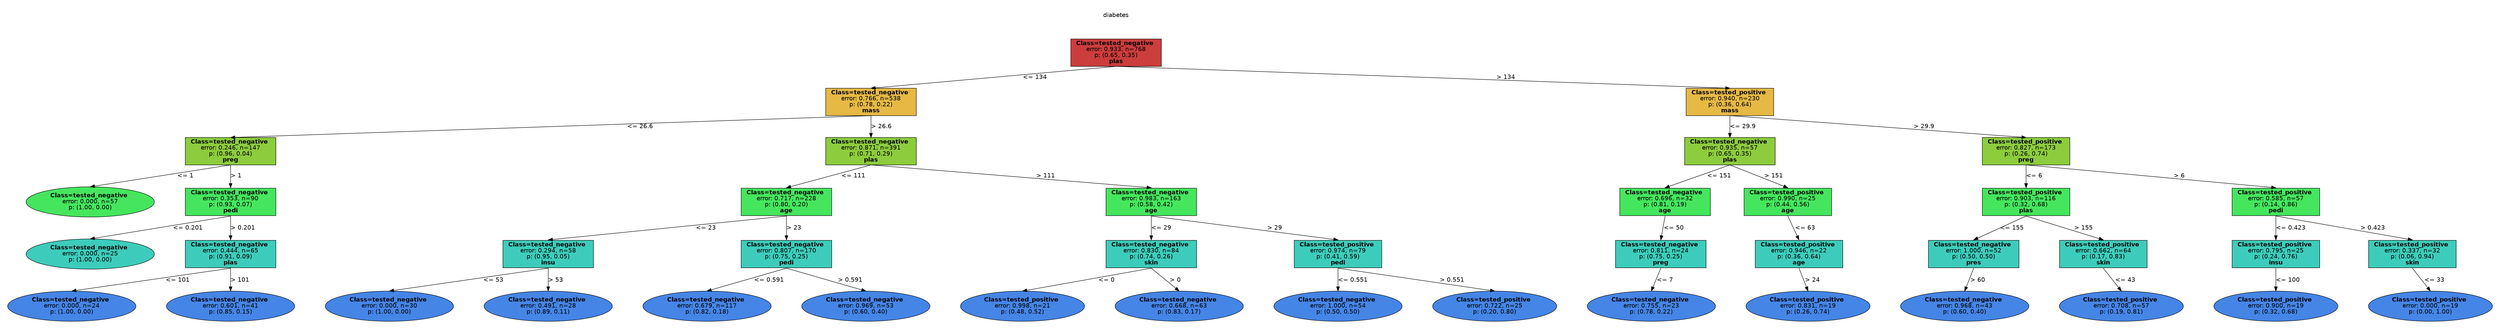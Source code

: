 digraph Tree {
splines=false;
graph [pad=".25", ranksep="0.5", nodesep="1"];
node [shape=rect, style="filled", color="black", fontname="helvetica",fillcolor="white"] ;
edge [fontname="helvetica"] ;
0 [label="diabetes", shape=plaintext];
0:s -> 1:n [style=invis];   
1 [label=<<b> Class=tested_negative </b> <br/> error: 0.933, n=768 <br/> p: (0.65, 0.35) <br/><b>plas</b>>, fillcolor="0.000 0.7 0.800", shape="rect"];
2 [label=<<b> Class=tested_negative </b> <br/> error: 0.766, n=538 <br/> p: (0.78, 0.22) <br/><b>mass</b>>, fillcolor="0.120 0.7 0.900", shape="rect"];
1:s -> 2:n [label="<= 134"] ;
3 [label=<<b> Class=tested_negative </b> <br/> error: 0.246, n=147 <br/> p: (0.96, 0.04) <br/><b>preg</b>>, fillcolor="0.240 0.7 0.800", shape="rect"];
2:s -> 3:n [label="<= 26.6"] ;
4 [label=<<b> Class=tested_negative </b> <br/> error: 0.000, n=57 <br/> p: (1.00, 0.00) >, fillcolor="0.360 0.7 0.900", shape="oval"];
3:s -> 4:n [label="<= 1"] ;
5 [label=<<b> Class=tested_negative </b> <br/> error: 0.353, n=90 <br/> p: (0.93, 0.07) <br/><b>pedi</b>>, fillcolor="0.360 0.7 0.900", shape="rect"];
3:s -> 5:n [label="> 1"] ;
6 [label=<<b> Class=tested_negative </b> <br/> error: 0.000, n=25 <br/> p: (1.00, 0.00) >, fillcolor="0.480 0.7 0.800", shape="oval"];
5:s -> 6:n [label="<= 0.201"] ;
7 [label=<<b> Class=tested_negative </b> <br/> error: 0.444, n=65 <br/> p: (0.91, 0.09) <br/><b>plas</b>>, fillcolor="0.480 0.7 0.800", shape="rect"];
5:s -> 7:n [label="> 0.201"] ;
8 [label=<<b> Class=tested_negative </b> <br/> error: 0.000, n=24 <br/> p: (1.00, 0.00) >, fillcolor="0.600 0.7 0.900", shape="oval"];
7:s -> 8:n [label="<= 101"] ;
9 [label=<<b> Class=tested_negative </b> <br/> error: 0.601, n=41 <br/> p: (0.85, 0.15) >, fillcolor="0.600 0.7 0.900", shape="oval"];
7:s -> 9:n [label="> 101"] ;
10 [label=<<b> Class=tested_negative </b> <br/> error: 0.871, n=391 <br/> p: (0.71, 0.29) <br/><b>plas</b>>, fillcolor="0.240 0.7 0.800", shape="rect"];
2:s -> 10:n [label="> 26.6"] ;
11 [label=<<b> Class=tested_negative </b> <br/> error: 0.717, n=228 <br/> p: (0.80, 0.20) <br/><b>age</b>>, fillcolor="0.360 0.7 0.900", shape="rect"];
10:s -> 11:n [label="<= 111"] ;
12 [label=<<b> Class=tested_negative </b> <br/> error: 0.294, n=58 <br/> p: (0.95, 0.05) <br/><b>insu</b>>, fillcolor="0.480 0.7 0.800", shape="rect"];
11:s -> 12:n [label="<= 23"] ;
13 [label=<<b> Class=tested_negative </b> <br/> error: 0.000, n=30 <br/> p: (1.00, 0.00) >, fillcolor="0.600 0.7 0.900", shape="oval"];
12:s -> 13:n [label="<= 53"] ;
14 [label=<<b> Class=tested_negative </b> <br/> error: 0.491, n=28 <br/> p: (0.89, 0.11) >, fillcolor="0.600 0.7 0.900", shape="oval"];
12:s -> 14:n [label="> 53"] ;
15 [label=<<b> Class=tested_negative </b> <br/> error: 0.807, n=170 <br/> p: (0.75, 0.25) <br/><b>pedi</b>>, fillcolor="0.480 0.7 0.800", shape="rect"];
11:s -> 15:n [label="> 23"] ;
16 [label=<<b> Class=tested_negative </b> <br/> error: 0.679, n=117 <br/> p: (0.82, 0.18) >, fillcolor="0.600 0.7 0.900", shape="oval"];
15:s -> 16:n [label="<= 0.591"] ;
17 [label=<<b> Class=tested_negative </b> <br/> error: 0.969, n=53 <br/> p: (0.60, 0.40) >, fillcolor="0.600 0.7 0.900", shape="oval"];
15:s -> 17:n [label="> 0.591"] ;
18 [label=<<b> Class=tested_negative </b> <br/> error: 0.983, n=163 <br/> p: (0.58, 0.42) <br/><b>age</b>>, fillcolor="0.360 0.7 0.900", shape="rect"];
10:s -> 18:n [label="> 111"] ;
19 [label=<<b> Class=tested_negative </b> <br/> error: 0.830, n=84 <br/> p: (0.74, 0.26) <br/><b>skin</b>>, fillcolor="0.480 0.7 0.800", shape="rect"];
18:s -> 19:n [label="<= 29"] ;
20 [label=<<b> Class=tested_positive </b> <br/> error: 0.998, n=21 <br/> p: (0.48, 0.52) >, fillcolor="0.600 0.7 0.900", shape="oval"];
19:s -> 20:n [label="<= 0"] ;
21 [label=<<b> Class=tested_negative </b> <br/> error: 0.668, n=63 <br/> p: (0.83, 0.17) >, fillcolor="0.600 0.7 0.900", shape="oval"];
19:s -> 21:n [label="> 0"] ;
22 [label=<<b> Class=tested_positive </b> <br/> error: 0.974, n=79 <br/> p: (0.41, 0.59) <br/><b>pedi</b>>, fillcolor="0.480 0.7 0.800", shape="rect"];
18:s -> 22:n [label="> 29"] ;
23 [label=<<b> Class=tested_negative </b> <br/> error: 1.000, n=54 <br/> p: (0.50, 0.50) >, fillcolor="0.600 0.7 0.900", shape="oval"];
22:s -> 23:n [label="<= 0.551"] ;
24 [label=<<b> Class=tested_positive </b> <br/> error: 0.722, n=25 <br/> p: (0.20, 0.80) >, fillcolor="0.600 0.7 0.900", shape="oval"];
22:s -> 24:n [label="> 0.551"] ;
25 [label=<<b> Class=tested_positive </b> <br/> error: 0.940, n=230 <br/> p: (0.36, 0.64) <br/><b>mass</b>>, fillcolor="0.120 0.7 0.900", shape="rect"];
1:s -> 25:n [label="> 134"] ;
26 [label=<<b> Class=tested_negative </b> <br/> error: 0.935, n=57 <br/> p: (0.65, 0.35) <br/><b>plas</b>>, fillcolor="0.240 0.7 0.800", shape="rect"];
25:s -> 26:n [label="<= 29.9"] ;
27 [label=<<b> Class=tested_negative </b> <br/> error: 0.696, n=32 <br/> p: (0.81, 0.19) <br/><b>age</b>>, fillcolor="0.360 0.7 0.900", shape="rect"];
26:s -> 27:n [label="<= 151"] ;
28 [label=<<b> Class=tested_negative </b> <br/> error: 0.811, n=24 <br/> p: (0.75, 0.25) <br/><b>preg</b>>, fillcolor="0.480 0.7 0.800", shape="rect"];
27:s -> 28:n [label="<= 50"] ;
29 [label=<<b> Class=tested_negative </b> <br/> error: 0.755, n=23 <br/> p: (0.78, 0.22) >, fillcolor="0.600 0.7 0.900", shape="oval"];
28:s -> 29:n [label="<= 7"] ;
30 [label=<<b> Class=tested_positive </b> <br/> error: 0.990, n=25 <br/> p: (0.44, 0.56) <br/><b>age</b>>, fillcolor="0.360 0.7 0.900", shape="rect"];
26:s -> 30:n [label="> 151"] ;
31 [label=<<b> Class=tested_positive </b> <br/> error: 0.946, n=22 <br/> p: (0.36, 0.64) <br/><b>age</b>>, fillcolor="0.480 0.7 0.800", shape="rect"];
30:s -> 31:n [label="<= 63"] ;
32 [label=<<b> Class=tested_positive </b> <br/> error: 0.831, n=19 <br/> p: (0.26, 0.74) >, fillcolor="0.600 0.7 0.900", shape="oval"];
31:s -> 32:n [label="> 24"] ;
33 [label=<<b> Class=tested_positive </b> <br/> error: 0.827, n=173 <br/> p: (0.26, 0.74) <br/><b>preg</b>>, fillcolor="0.240 0.7 0.800", shape="rect"];
25:s -> 33:n [label="> 29.9"] ;
34 [label=<<b> Class=tested_positive </b> <br/> error: 0.903, n=116 <br/> p: (0.32, 0.68) <br/><b>plas</b>>, fillcolor="0.360 0.7 0.900", shape="rect"];
33:s -> 34:n [label="<= 6"] ;
35 [label=<<b> Class=tested_negative </b> <br/> error: 1.000, n=52 <br/> p: (0.50, 0.50) <br/><b>pres</b>>, fillcolor="0.480 0.7 0.800", shape="rect"];
34:s -> 35:n [label="<= 155"] ;
36 [label=<<b> Class=tested_negative </b> <br/> error: 0.968, n=43 <br/> p: (0.60, 0.40) >, fillcolor="0.600 0.7 0.900", shape="oval"];
35:s -> 36:n [label="> 60"] ;
37 [label=<<b> Class=tested_positive </b> <br/> error: 0.662, n=64 <br/> p: (0.17, 0.83) <br/><b>skin</b>>, fillcolor="0.480 0.7 0.800", shape="rect"];
34:s -> 37:n [label="> 155"] ;
38 [label=<<b> Class=tested_positive </b> <br/> error: 0.708, n=57 <br/> p: (0.19, 0.81) >, fillcolor="0.600 0.7 0.900", shape="oval"];
37:s -> 38:n [label="<= 43"] ;
39 [label=<<b> Class=tested_positive </b> <br/> error: 0.585, n=57 <br/> p: (0.14, 0.86) <br/><b>pedi</b>>, fillcolor="0.360 0.7 0.900", shape="rect"];
33:s -> 39:n [label="> 6"] ;
40 [label=<<b> Class=tested_positive </b> <br/> error: 0.795, n=25 <br/> p: (0.24, 0.76) <br/><b>insu</b>>, fillcolor="0.480 0.7 0.800", shape="rect"];
39:s -> 40:n [label="<= 0.423"] ;
41 [label=<<b> Class=tested_positive </b> <br/> error: 0.900, n=19 <br/> p: (0.32, 0.68) >, fillcolor="0.600 0.7 0.900", shape="oval"];
40:s -> 41:n [label="<= 100"] ;
42 [label=<<b> Class=tested_positive </b> <br/> error: 0.337, n=32 <br/> p: (0.06, 0.94) <br/><b>skin</b>>, fillcolor="0.480 0.7 0.800", shape="rect"];
39:s -> 42:n [label="> 0.423"] ;
43 [label=<<b> Class=tested_positive </b> <br/> error: 0.000, n=19 <br/> p: (0.00, 1.00) >, fillcolor="0.600 0.7 0.900", shape="oval"];
42:s -> 43:n [label="<= 33"] ;

}